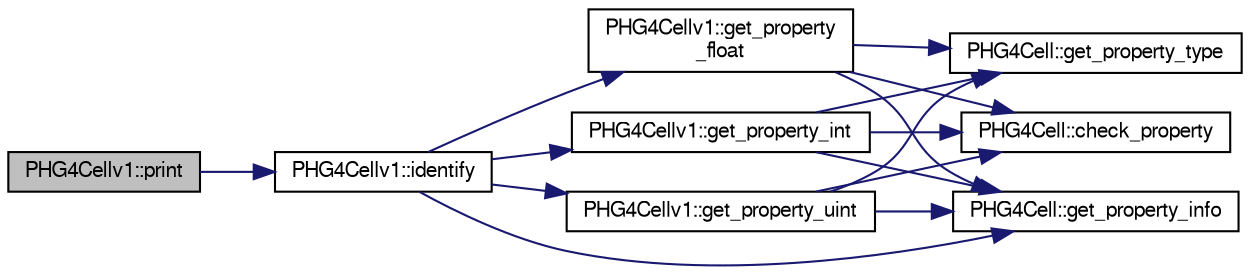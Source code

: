 digraph "PHG4Cellv1::print"
{
  bgcolor="transparent";
  edge [fontname="FreeSans",fontsize="10",labelfontname="FreeSans",labelfontsize="10"];
  node [fontname="FreeSans",fontsize="10",shape=record];
  rankdir="LR";
  Node1 [label="PHG4Cellv1::print",height=0.2,width=0.4,color="black", fillcolor="grey75", style="filled" fontcolor="black"];
  Node1 -> Node2 [color="midnightblue",fontsize="10",style="solid",fontname="FreeSans"];
  Node2 [label="PHG4Cellv1::identify",height=0.2,width=0.4,color="black",URL="$de/d5e/classPHG4Cellv1.html#a37c911848053dd9042376faf7bc87d9d"];
  Node2 -> Node3 [color="midnightblue",fontsize="10",style="solid",fontname="FreeSans"];
  Node3 [label="PHG4Cellv1::get_property\l_float",height=0.2,width=0.4,color="black",URL="$de/d5e/classPHG4Cellv1.html#a8c51fc772173796ddf4f4d0d7bf85fef"];
  Node3 -> Node4 [color="midnightblue",fontsize="10",style="solid",fontname="FreeSans"];
  Node4 [label="PHG4Cell::check_property",height=0.2,width=0.4,color="black",URL="$dc/dfe/classPHG4Cell.html#a662d88c74fbd5dc06d8dd9aac168210b"];
  Node3 -> Node5 [color="midnightblue",fontsize="10",style="solid",fontname="FreeSans"];
  Node5 [label="PHG4Cell::get_property_info",height=0.2,width=0.4,color="black",URL="$dc/dfe/classPHG4Cell.html#a42e05d988a7b10a3011cbb29ccc873cd"];
  Node3 -> Node6 [color="midnightblue",fontsize="10",style="solid",fontname="FreeSans"];
  Node6 [label="PHG4Cell::get_property_type",height=0.2,width=0.4,color="black",URL="$dc/dfe/classPHG4Cell.html#a2d7f4192e24268528db85e3f89e9bc6d"];
  Node2 -> Node5 [color="midnightblue",fontsize="10",style="solid",fontname="FreeSans"];
  Node2 -> Node7 [color="midnightblue",fontsize="10",style="solid",fontname="FreeSans"];
  Node7 [label="PHG4Cellv1::get_property_int",height=0.2,width=0.4,color="black",URL="$de/d5e/classPHG4Cellv1.html#a6bea859442f1f87ea53720cca6a2f529"];
  Node7 -> Node4 [color="midnightblue",fontsize="10",style="solid",fontname="FreeSans"];
  Node7 -> Node5 [color="midnightblue",fontsize="10",style="solid",fontname="FreeSans"];
  Node7 -> Node6 [color="midnightblue",fontsize="10",style="solid",fontname="FreeSans"];
  Node2 -> Node8 [color="midnightblue",fontsize="10",style="solid",fontname="FreeSans"];
  Node8 [label="PHG4Cellv1::get_property_uint",height=0.2,width=0.4,color="black",URL="$de/d5e/classPHG4Cellv1.html#a9ec3bd032e9bb3d6c54160d82441520d"];
  Node8 -> Node4 [color="midnightblue",fontsize="10",style="solid",fontname="FreeSans"];
  Node8 -> Node5 [color="midnightblue",fontsize="10",style="solid",fontname="FreeSans"];
  Node8 -> Node6 [color="midnightblue",fontsize="10",style="solid",fontname="FreeSans"];
}
